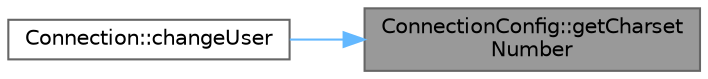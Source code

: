 digraph "ConnectionConfig::getCharsetNumber"
{
 // INTERACTIVE_SVG=YES
 // LATEX_PDF_SIZE
  bgcolor="transparent";
  edge [fontname=Helvetica,fontsize=10,labelfontname=Helvetica,labelfontsize=10];
  node [fontname=Helvetica,fontsize=10,shape=box,height=0.2,width=0.4];
  rankdir="RL";
  Node1 [id="Node000001",label="ConnectionConfig::getCharset\lNumber",height=0.2,width=0.4,color="gray40", fillcolor="grey60", style="filled", fontcolor="black",tooltip=" "];
  Node1 -> Node2 [id="edge2_Node000001_Node000002",dir="back",color="steelblue1",style="solid",tooltip=" "];
  Node2 [id="Node000002",label="Connection::changeUser",height=0.2,width=0.4,color="grey40", fillcolor="white", style="filled",URL="$dc/d14/a00720_ab61987e686f4287f13914acfe9ffd3aa.html#ab61987e686f4287f13914acfe9ffd3aa",tooltip=" "];
}
